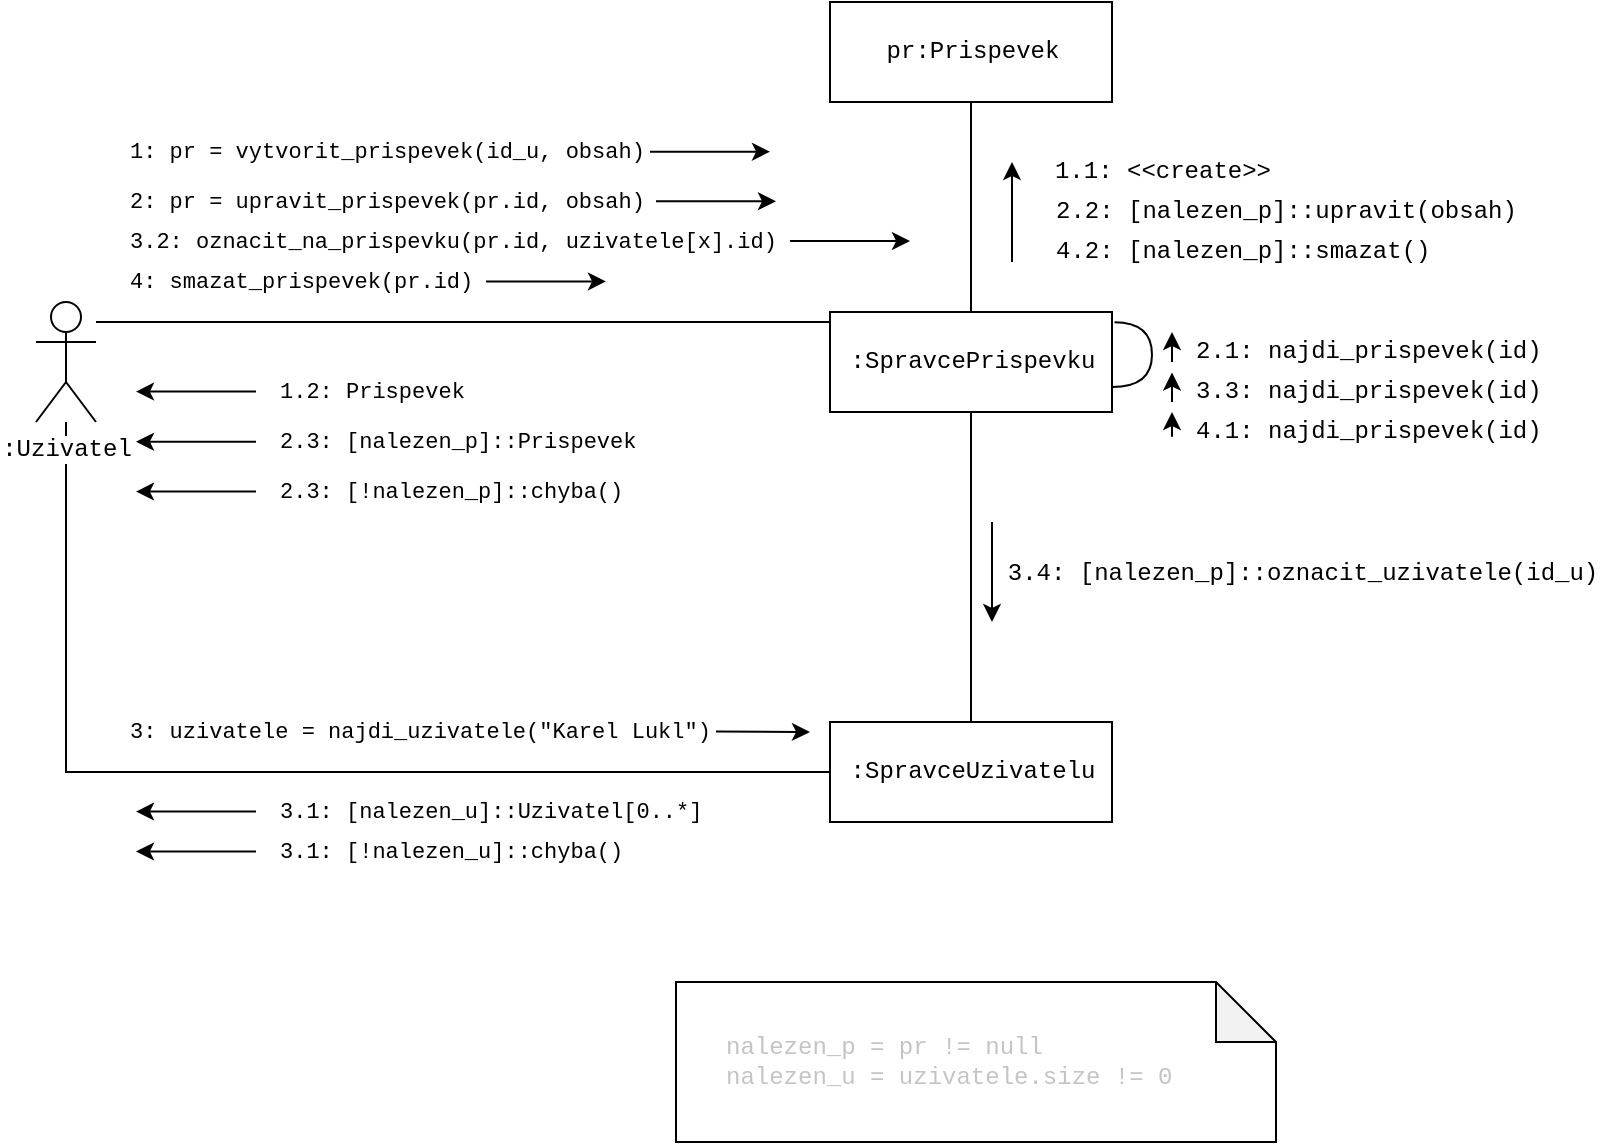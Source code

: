 <mxfile version="20.3.0" type="device"><diagram id="AfSgQescF3VXVJkgQeVo" name="Stránka-1"><mxGraphModel dx="1683" dy="657" grid="1" gridSize="10" guides="1" tooltips="1" connect="1" arrows="1" fold="1" page="1" pageScale="1" pageWidth="827" pageHeight="1169" math="0" shadow="0"><root><mxCell id="0"/><mxCell id="1" parent="0"/><mxCell id="Zp81dbkfdUgTQNeAQSGP-9" value="&lt;span style=&quot;font-size: 11px;&quot;&gt;1: pr = vytvorit_prispevek(id_u, obsah)&lt;/span&gt;" style="text;html=1;align=left;verticalAlign=middle;resizable=0;points=[];autosize=1;strokeColor=none;fillColor=none;fontFamily=Courier New;" parent="1" vertex="1"><mxGeometry x="68" y="100" width="280" height="30" as="geometry"/></mxCell><mxCell id="ZoJNPG1egxPWRz4Tuogf-5" value="" style="edgeStyle=orthogonalEdgeStyle;rounded=0;orthogonalLoop=1;jettySize=auto;html=1;fontFamily=Courier New;verticalAlign=bottom;entryX=0;entryY=0.5;entryDx=0;entryDy=0;endArrow=none;endFill=0;" parent="1" edge="1"><mxGeometry x="-0.039" y="30" relative="1" as="geometry"><mxPoint x="452" y="200" as="targetPoint"/><mxPoint as="offset"/><mxPoint x="53" y="200" as="sourcePoint"/></mxGeometry></mxCell><mxCell id="rPG565DR-h7xXK5L1G3I-10" style="edgeStyle=orthogonalEdgeStyle;rounded=0;orthogonalLoop=1;jettySize=auto;html=1;endArrow=none;endFill=0;" parent="1" source="ZoJNPG1egxPWRz4Tuogf-1" target="rPG565DR-h7xXK5L1G3I-9" edge="1"><mxGeometry relative="1" as="geometry"><mxPoint x="38.0" y="360" as="targetPoint"/><Array as="points"><mxPoint x="38" y="425"/></Array></mxGeometry></mxCell><mxCell id="ZoJNPG1egxPWRz4Tuogf-1" value=":Uzivatel" style="shape=umlActor;verticalLabelPosition=bottom;verticalAlign=top;html=1;fontFamily=Courier New;gradientColor=none;labelBackgroundColor=default;" parent="1" vertex="1"><mxGeometry x="23" y="190" width="30" height="60" as="geometry"/></mxCell><mxCell id="Zp81dbkfdUgTQNeAQSGP-6" style="edgeStyle=orthogonalEdgeStyle;rounded=0;orthogonalLoop=1;jettySize=auto;html=1;fontFamily=Courier New;endArrow=none;endFill=0;" parent="1" source="ZoJNPG1egxPWRz4Tuogf-7" target="Zp81dbkfdUgTQNeAQSGP-5" edge="1"><mxGeometry relative="1" as="geometry"/></mxCell><mxCell id="rPG565DR-h7xXK5L1G3I-18" style="edgeStyle=orthogonalEdgeStyle;rounded=0;orthogonalLoop=1;jettySize=auto;html=1;endArrow=none;endFill=0;" parent="1" source="ZoJNPG1egxPWRz4Tuogf-7" target="rPG565DR-h7xXK5L1G3I-9" edge="1"><mxGeometry relative="1" as="geometry"/></mxCell><mxCell id="ZoJNPG1egxPWRz4Tuogf-7" value=":SpravcePrispevku" style="html=1;fontFamily=Courier New;" parent="1" vertex="1"><mxGeometry x="420" y="195" width="141" height="50" as="geometry"/></mxCell><mxCell id="Zp81dbkfdUgTQNeAQSGP-5" value="pr:Prispevek" style="html=1;fontFamily=Courier New;" parent="1" vertex="1"><mxGeometry x="420" y="40" width="141" height="50" as="geometry"/></mxCell><mxCell id="Zp81dbkfdUgTQNeAQSGP-7" value="" style="edgeStyle=none;orthogonalLoop=1;jettySize=auto;html=1;rounded=0;fontFamily=Courier New;endArrow=none;endFill=0;startArrow=classic;startFill=1;" parent="1" edge="1"><mxGeometry width="80" relative="1" as="geometry"><mxPoint x="511" y="120" as="sourcePoint"/><mxPoint x="511" y="170" as="targetPoint"/><Array as="points"/></mxGeometry></mxCell><mxCell id="Zp81dbkfdUgTQNeAQSGP-8" value="" style="edgeStyle=none;orthogonalLoop=1;jettySize=auto;html=1;rounded=0;fontFamily=Courier New;endArrow=classic;endFill=1;" parent="1" edge="1"><mxGeometry width="80" relative="1" as="geometry"><mxPoint x="330" y="114.83" as="sourcePoint"/><mxPoint x="390" y="114.83" as="targetPoint"/><Array as="points"/></mxGeometry></mxCell><mxCell id="Zp81dbkfdUgTQNeAQSGP-10" value="1.1: &amp;lt;&amp;lt;create&amp;gt;&amp;gt;" style="text;html=1;align=center;verticalAlign=middle;resizable=0;points=[];autosize=1;strokeColor=none;fillColor=none;fontFamily=Courier New;" parent="1" vertex="1"><mxGeometry x="521" y="110" width="130" height="30" as="geometry"/></mxCell><mxCell id="Zp81dbkfdUgTQNeAQSGP-11" value="&lt;span style=&quot;font-size: 11px;&quot;&gt;2: pr = upravit_prispevek(pr.id, obsah)&lt;/span&gt;" style="text;html=1;align=left;verticalAlign=middle;resizable=0;points=[];autosize=1;strokeColor=none;fillColor=none;fontFamily=Courier New;" parent="1" vertex="1"><mxGeometry x="68" y="125" width="280" height="30" as="geometry"/></mxCell><mxCell id="Zp81dbkfdUgTQNeAQSGP-12" value="" style="edgeStyle=none;orthogonalLoop=1;jettySize=auto;html=1;rounded=0;fontFamily=Courier New;endArrow=classic;endFill=1;" parent="1" edge="1"><mxGeometry width="80" relative="1" as="geometry"><mxPoint x="333" y="139.66" as="sourcePoint"/><mxPoint x="393" y="139.66" as="targetPoint"/><Array as="points"/></mxGeometry></mxCell><mxCell id="Zp81dbkfdUgTQNeAQSGP-15" value="2.1: najdi_prispevek(id)" style="text;html=1;align=left;verticalAlign=middle;resizable=0;points=[];autosize=1;strokeColor=none;fillColor=none;fontFamily=Courier New;" parent="1" vertex="1"><mxGeometry x="601" y="200" width="200" height="30" as="geometry"/></mxCell><mxCell id="Zp81dbkfdUgTQNeAQSGP-16" value="" style="edgeStyle=orthogonalEdgeStyle;orthogonalLoop=1;jettySize=auto;html=1;fontFamily=Courier New;startArrow=none;startFill=0;endArrow=none;endFill=0;curved=1;entryX=1.009;entryY=0.103;entryDx=0;entryDy=0;entryPerimeter=0;exitX=1;exitY=0.75;exitDx=0;exitDy=0;" parent="1" source="ZoJNPG1egxPWRz4Tuogf-7" target="ZoJNPG1egxPWRz4Tuogf-7" edge="1"><mxGeometry width="80" relative="1" as="geometry"><mxPoint x="661" y="270" as="sourcePoint"/><mxPoint x="661" y="220" as="targetPoint"/><Array as="points"><mxPoint x="581" y="232"/><mxPoint x="581" y="200"/></Array></mxGeometry></mxCell><mxCell id="Zp81dbkfdUgTQNeAQSGP-17" value="" style="edgeStyle=none;orthogonalLoop=1;jettySize=auto;html=1;rounded=0;fontFamily=Courier New;endArrow=classic;endFill=1;" parent="1" edge="1"><mxGeometry width="80" relative="1" as="geometry"><mxPoint x="591" y="220" as="sourcePoint"/><mxPoint x="591" y="205" as="targetPoint"/><Array as="points"/></mxGeometry></mxCell><mxCell id="Zp81dbkfdUgTQNeAQSGP-18" value="2.2: [nalezen_p]::upravit(obsah)" style="text;html=1;align=left;verticalAlign=middle;resizable=0;points=[];autosize=1;strokeColor=none;fillColor=none;fontFamily=Courier New;" parent="1" vertex="1"><mxGeometry x="531" y="130" width="250" height="30" as="geometry"/></mxCell><mxCell id="rPG565DR-h7xXK5L1G3I-1" value="&lt;span style=&quot;font-size: 11px;&quot;&gt;2.3: [!nalezen_p]::chyba()&lt;/span&gt;" style="text;html=1;align=left;verticalAlign=middle;resizable=0;points=[];autosize=1;strokeColor=none;fillColor=none;fontFamily=Courier New;" parent="1" vertex="1"><mxGeometry x="143" y="270" width="200" height="30" as="geometry"/></mxCell><mxCell id="rPG565DR-h7xXK5L1G3I-2" value="" style="edgeStyle=none;orthogonalLoop=1;jettySize=auto;html=1;rounded=0;fontFamily=Courier New;endArrow=classic;endFill=1;" parent="1" edge="1"><mxGeometry width="80" relative="1" as="geometry"><mxPoint x="133" y="284.8" as="sourcePoint"/><mxPoint x="73" y="284.8" as="targetPoint"/><Array as="points"/></mxGeometry></mxCell><mxCell id="rPG565DR-h7xXK5L1G3I-3" value="&lt;span style=&quot;font-size: 11px;&quot;&gt;1.2: Prispevek&lt;/span&gt;" style="text;html=1;align=left;verticalAlign=middle;resizable=0;points=[];autosize=1;strokeColor=none;fillColor=none;fontFamily=Courier New;" parent="1" vertex="1"><mxGeometry x="143" y="220" width="120" height="30" as="geometry"/></mxCell><mxCell id="rPG565DR-h7xXK5L1G3I-4" value="" style="edgeStyle=none;orthogonalLoop=1;jettySize=auto;html=1;rounded=0;fontFamily=Courier New;endArrow=classic;endFill=1;" parent="1" edge="1"><mxGeometry width="80" relative="1" as="geometry"><mxPoint x="133" y="234.8" as="sourcePoint"/><mxPoint x="73" y="234.8" as="targetPoint"/><Array as="points"/></mxGeometry></mxCell><mxCell id="rPG565DR-h7xXK5L1G3I-5" value="&lt;span style=&quot;font-size: 11px;&quot;&gt;2.3: [nalezen_p]::Prispevek&lt;/span&gt;" style="text;html=1;align=left;verticalAlign=middle;resizable=0;points=[];autosize=1;strokeColor=none;fillColor=none;fontFamily=Courier New;" parent="1" vertex="1"><mxGeometry x="143" y="245" width="200" height="30" as="geometry"/></mxCell><mxCell id="rPG565DR-h7xXK5L1G3I-6" value="" style="edgeStyle=none;orthogonalLoop=1;jettySize=auto;html=1;rounded=0;fontFamily=Courier New;endArrow=classic;endFill=1;" parent="1" edge="1"><mxGeometry width="80" relative="1" as="geometry"><mxPoint x="133" y="259.83" as="sourcePoint"/><mxPoint x="73" y="259.83" as="targetPoint"/><Array as="points"/></mxGeometry></mxCell><mxCell id="rPG565DR-h7xXK5L1G3I-7" value="&lt;span style=&quot;font-size: 11px;&quot;&gt;3: uzivatele = najdi_uzivatele(&quot;Karel Lukl&quot;)&lt;/span&gt;" style="text;html=1;align=left;verticalAlign=middle;resizable=0;points=[];autosize=1;strokeColor=none;fillColor=none;fontFamily=Courier New;" parent="1" vertex="1"><mxGeometry x="68" y="390" width="310" height="30" as="geometry"/></mxCell><mxCell id="rPG565DR-h7xXK5L1G3I-8" value="" style="edgeStyle=none;orthogonalLoop=1;jettySize=auto;html=1;rounded=0;fontFamily=Courier New;endArrow=classic;endFill=1;" parent="1" edge="1"><mxGeometry width="80" relative="1" as="geometry"><mxPoint x="363" y="404.71" as="sourcePoint"/><mxPoint x="410" y="405" as="targetPoint"/><Array as="points"/></mxGeometry></mxCell><mxCell id="rPG565DR-h7xXK5L1G3I-9" value=":SpravceUzivatelu" style="html=1;fontFamily=Courier New;" parent="1" vertex="1"><mxGeometry x="420" y="400" width="141" height="50" as="geometry"/></mxCell><mxCell id="rPG565DR-h7xXK5L1G3I-12" value="&lt;span style=&quot;font-size: 11px;&quot;&gt;3.1: [nalezen_u]::Uzivatel[0..*]&lt;/span&gt;" style="text;html=1;align=left;verticalAlign=middle;resizable=0;points=[];autosize=1;strokeColor=none;fillColor=none;fontFamily=Courier New;" parent="1" vertex="1"><mxGeometry x="143" y="430" width="230" height="30" as="geometry"/></mxCell><mxCell id="rPG565DR-h7xXK5L1G3I-13" value="" style="edgeStyle=none;orthogonalLoop=1;jettySize=auto;html=1;rounded=0;fontFamily=Courier New;endArrow=classic;endFill=1;" parent="1" edge="1"><mxGeometry width="80" relative="1" as="geometry"><mxPoint x="133" y="444.76" as="sourcePoint"/><mxPoint x="73" y="444.76" as="targetPoint"/><Array as="points"/></mxGeometry></mxCell><mxCell id="rPG565DR-h7xXK5L1G3I-14" value="&lt;span style=&quot;font-size: 11px;&quot;&gt;3.2: oznacit_na_prispevku(pr.id, uzivatele[x].id)&lt;/span&gt;" style="text;html=1;align=left;verticalAlign=middle;resizable=0;points=[];autosize=1;strokeColor=none;fillColor=none;fontFamily=Courier New;" parent="1" vertex="1"><mxGeometry x="68" y="145" width="350" height="30" as="geometry"/></mxCell><mxCell id="rPG565DR-h7xXK5L1G3I-15" value="" style="edgeStyle=none;orthogonalLoop=1;jettySize=auto;html=1;rounded=0;fontFamily=Courier New;endArrow=classic;endFill=1;" parent="1" edge="1"><mxGeometry width="80" relative="1" as="geometry"><mxPoint x="400" y="159.55" as="sourcePoint"/><mxPoint x="460" y="159.55" as="targetPoint"/><Array as="points"/></mxGeometry></mxCell><mxCell id="rPG565DR-h7xXK5L1G3I-16" value="3.3: najdi_prispevek(id)" style="text;html=1;align=left;verticalAlign=middle;resizable=0;points=[];autosize=1;strokeColor=none;fillColor=none;fontFamily=Courier New;" parent="1" vertex="1"><mxGeometry x="601" y="220" width="200" height="30" as="geometry"/></mxCell><mxCell id="rPG565DR-h7xXK5L1G3I-17" value="" style="edgeStyle=none;orthogonalLoop=1;jettySize=auto;html=1;rounded=0;fontFamily=Courier New;endArrow=classic;endFill=1;" parent="1" edge="1"><mxGeometry width="80" relative="1" as="geometry"><mxPoint x="591" y="240" as="sourcePoint"/><mxPoint x="591" y="225.29" as="targetPoint"/><Array as="points"/></mxGeometry></mxCell><mxCell id="rPG565DR-h7xXK5L1G3I-19" value="" style="edgeStyle=none;orthogonalLoop=1;jettySize=auto;html=1;rounded=0;fontFamily=Courier New;endArrow=none;endFill=0;startArrow=classic;startFill=1;" parent="1" edge="1"><mxGeometry width="80" relative="1" as="geometry"><mxPoint x="501" y="350" as="sourcePoint"/><mxPoint x="501" y="300" as="targetPoint"/><Array as="points"/></mxGeometry></mxCell><mxCell id="rPG565DR-h7xXK5L1G3I-20" value="&lt;font face=&quot;Courier New&quot;&gt;3.4: [nalezen_p]::oznacit_uzivatele(id_u)&lt;/font&gt;" style="text;html=1;align=center;verticalAlign=middle;resizable=0;points=[];autosize=1;strokeColor=none;fillColor=none;fontStyle=0" parent="1" vertex="1"><mxGeometry x="496" y="310" width="320" height="30" as="geometry"/></mxCell><mxCell id="rPG565DR-h7xXK5L1G3I-21" value="&lt;span style=&quot;font-size: 11px;&quot;&gt;4: smazat_prispevek(pr.id)&lt;/span&gt;" style="text;html=1;align=left;verticalAlign=middle;resizable=0;points=[];autosize=1;strokeColor=none;fillColor=none;fontFamily=Courier New;" parent="1" vertex="1"><mxGeometry x="68" y="165" width="200" height="30" as="geometry"/></mxCell><mxCell id="rPG565DR-h7xXK5L1G3I-22" value="" style="edgeStyle=none;orthogonalLoop=1;jettySize=auto;html=1;rounded=0;fontFamily=Courier New;endArrow=classic;endFill=1;" parent="1" edge="1"><mxGeometry width="80" relative="1" as="geometry"><mxPoint x="248" y="179.71" as="sourcePoint"/><mxPoint x="308" y="179.71" as="targetPoint"/><Array as="points"/></mxGeometry></mxCell><mxCell id="rPG565DR-h7xXK5L1G3I-23" value="4.1: najdi_prispevek(id)" style="text;html=1;align=left;verticalAlign=middle;resizable=0;points=[];autosize=1;strokeColor=none;fillColor=none;fontFamily=Courier New;" parent="1" vertex="1"><mxGeometry x="601" y="240" width="200" height="30" as="geometry"/></mxCell><mxCell id="rPG565DR-h7xXK5L1G3I-25" value="" style="edgeStyle=none;orthogonalLoop=1;jettySize=auto;html=1;rounded=0;fontFamily=Courier New;endArrow=classic;endFill=1;" parent="1" edge="1"><mxGeometry width="80" relative="1" as="geometry"><mxPoint x="591" y="257.36" as="sourcePoint"/><mxPoint x="591" y="245.0" as="targetPoint"/><Array as="points"/></mxGeometry></mxCell><mxCell id="rPG565DR-h7xXK5L1G3I-26" value="4.2: [nalezen_p]::smazat()" style="text;html=1;align=left;verticalAlign=middle;resizable=0;points=[];autosize=1;strokeColor=none;fillColor=none;fontFamily=Courier New;" parent="1" vertex="1"><mxGeometry x="531" y="150" width="210" height="30" as="geometry"/></mxCell><mxCell id="rPG565DR-h7xXK5L1G3I-27" value="&lt;span style=&quot;font-size: 11px;&quot;&gt;3.1: [!nalezen_u]::chyba()&lt;/span&gt;" style="text;html=1;align=left;verticalAlign=middle;resizable=0;points=[];autosize=1;strokeColor=none;fillColor=none;fontFamily=Courier New;" parent="1" vertex="1"><mxGeometry x="143" y="450" width="200" height="30" as="geometry"/></mxCell><mxCell id="rPG565DR-h7xXK5L1G3I-28" value="" style="edgeStyle=none;orthogonalLoop=1;jettySize=auto;html=1;rounded=0;fontFamily=Courier New;endArrow=classic;endFill=1;" parent="1" edge="1"><mxGeometry width="80" relative="1" as="geometry"><mxPoint x="133" y="464.71" as="sourcePoint"/><mxPoint x="73" y="464.71" as="targetPoint"/><Array as="points"/></mxGeometry></mxCell><mxCell id="rPG565DR-h7xXK5L1G3I-30" value="nalezen_p = pr != null&lt;br&gt;nalezen_u = uzivatele.size != 0" style="shape=note;whiteSpace=wrap;html=1;backgroundOutline=1;darkOpacity=0.05;labelBackgroundColor=default;fontFamily=Courier New;fontColor=#C4C4C4;gradientColor=none;align=left;spacing=25;" parent="1" vertex="1"><mxGeometry x="343" y="530" width="300" height="80" as="geometry"/></mxCell></root></mxGraphModel></diagram></mxfile>